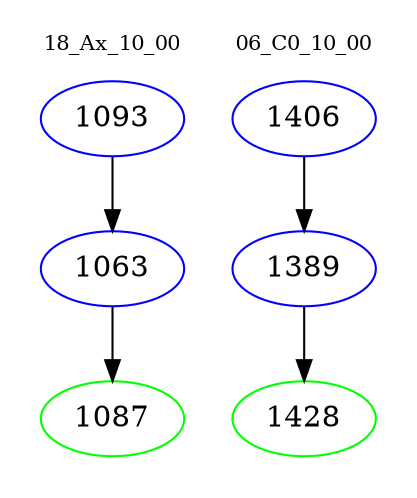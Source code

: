 digraph{
subgraph cluster_0 {
color = white
label = "18_Ax_10_00";
fontsize=10;
T0_1093 [label="1093", color="blue"]
T0_1093 -> T0_1063 [color="black"]
T0_1063 [label="1063", color="blue"]
T0_1063 -> T0_1087 [color="black"]
T0_1087 [label="1087", color="green"]
}
subgraph cluster_1 {
color = white
label = "06_C0_10_00";
fontsize=10;
T1_1406 [label="1406", color="blue"]
T1_1406 -> T1_1389 [color="black"]
T1_1389 [label="1389", color="blue"]
T1_1389 -> T1_1428 [color="black"]
T1_1428 [label="1428", color="green"]
}
}
